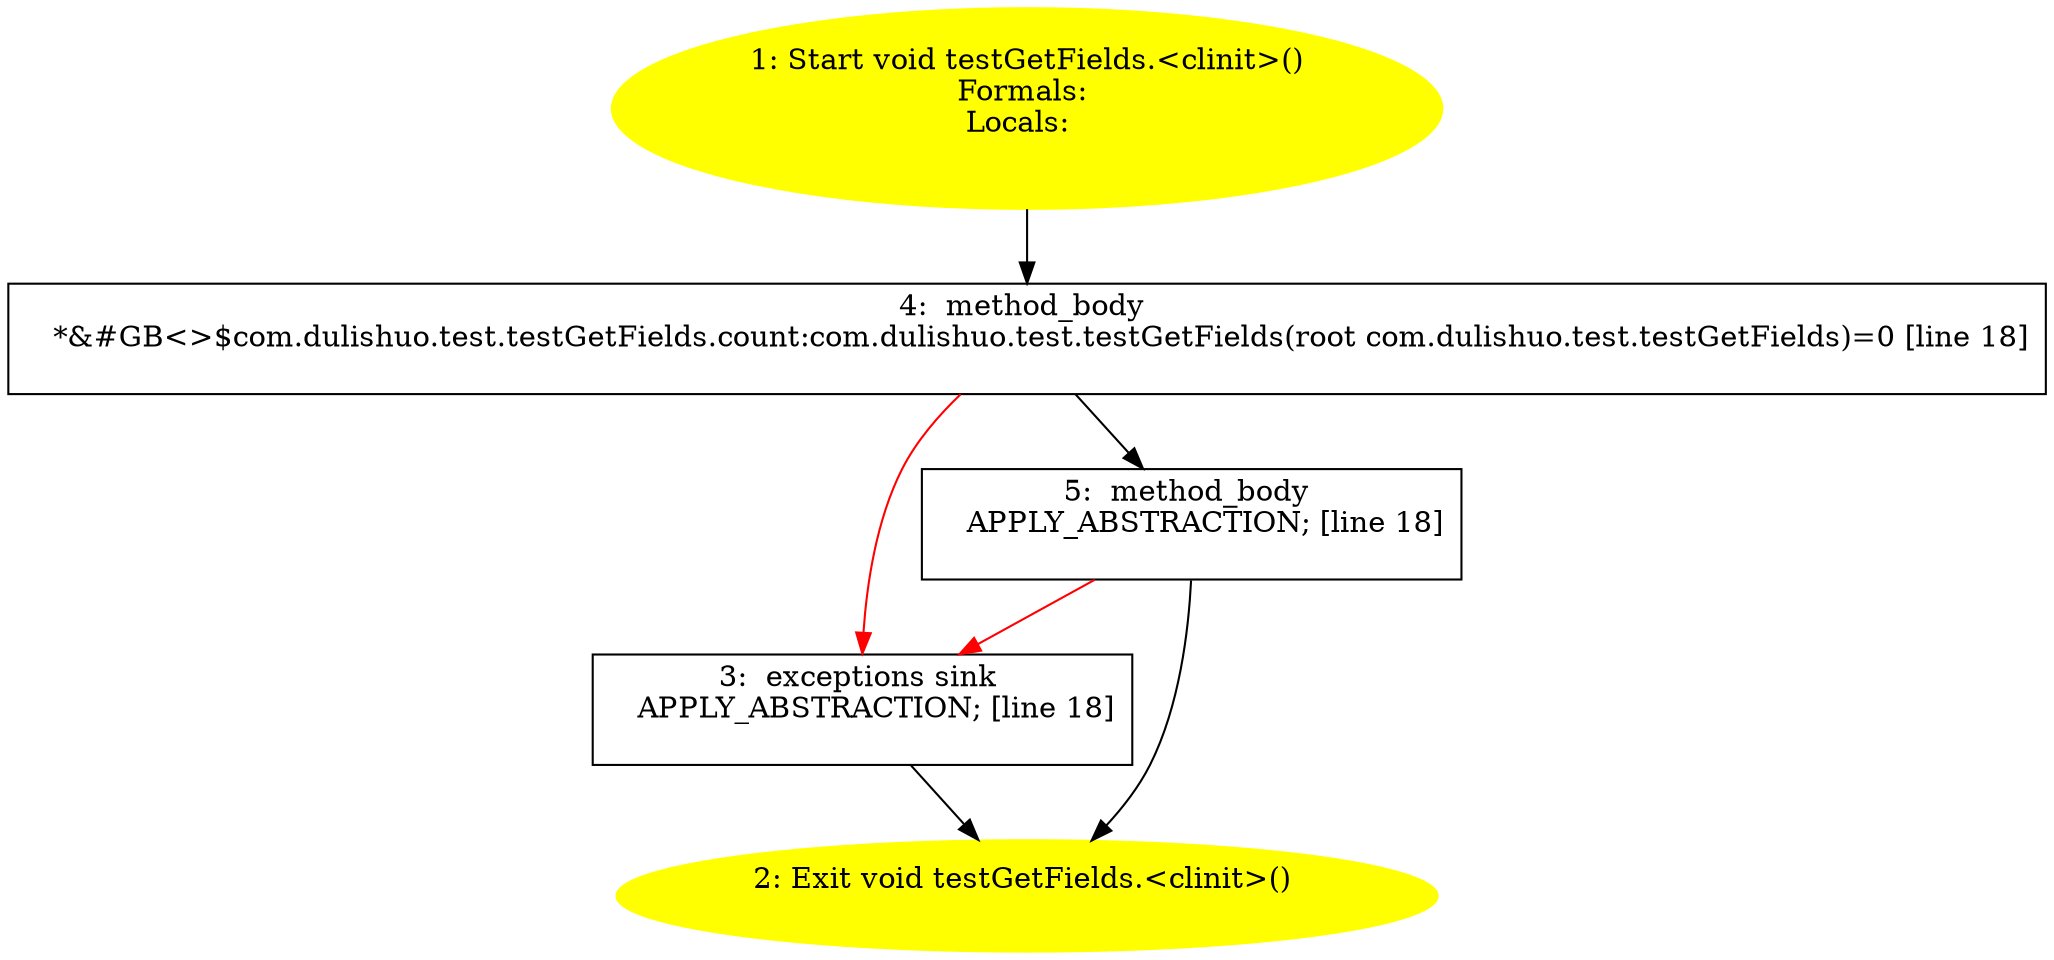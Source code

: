 /* @generated */
digraph cfg {
"com.dulishuo.test.testGetFields.<clinit>():void.f7464adf016795ed0294f59593aaab1f_1" [label="1: Start void testGetFields.<clinit>()\nFormals: \nLocals:  \n  " color=yellow style=filled]
	

	 "com.dulishuo.test.testGetFields.<clinit>():void.f7464adf016795ed0294f59593aaab1f_1" -> "com.dulishuo.test.testGetFields.<clinit>():void.f7464adf016795ed0294f59593aaab1f_4" ;
"com.dulishuo.test.testGetFields.<clinit>():void.f7464adf016795ed0294f59593aaab1f_2" [label="2: Exit void testGetFields.<clinit>() \n  " color=yellow style=filled]
	

"com.dulishuo.test.testGetFields.<clinit>():void.f7464adf016795ed0294f59593aaab1f_3" [label="3:  exceptions sink \n   APPLY_ABSTRACTION; [line 18]\n " shape="box"]
	

	 "com.dulishuo.test.testGetFields.<clinit>():void.f7464adf016795ed0294f59593aaab1f_3" -> "com.dulishuo.test.testGetFields.<clinit>():void.f7464adf016795ed0294f59593aaab1f_2" ;
"com.dulishuo.test.testGetFields.<clinit>():void.f7464adf016795ed0294f59593aaab1f_4" [label="4:  method_body \n   *&#GB<>$com.dulishuo.test.testGetFields.count:com.dulishuo.test.testGetFields(root com.dulishuo.test.testGetFields)=0 [line 18]\n " shape="box"]
	

	 "com.dulishuo.test.testGetFields.<clinit>():void.f7464adf016795ed0294f59593aaab1f_4" -> "com.dulishuo.test.testGetFields.<clinit>():void.f7464adf016795ed0294f59593aaab1f_5" ;
	 "com.dulishuo.test.testGetFields.<clinit>():void.f7464adf016795ed0294f59593aaab1f_4" -> "com.dulishuo.test.testGetFields.<clinit>():void.f7464adf016795ed0294f59593aaab1f_3" [color="red" ];
"com.dulishuo.test.testGetFields.<clinit>():void.f7464adf016795ed0294f59593aaab1f_5" [label="5:  method_body \n   APPLY_ABSTRACTION; [line 18]\n " shape="box"]
	

	 "com.dulishuo.test.testGetFields.<clinit>():void.f7464adf016795ed0294f59593aaab1f_5" -> "com.dulishuo.test.testGetFields.<clinit>():void.f7464adf016795ed0294f59593aaab1f_2" ;
	 "com.dulishuo.test.testGetFields.<clinit>():void.f7464adf016795ed0294f59593aaab1f_5" -> "com.dulishuo.test.testGetFields.<clinit>():void.f7464adf016795ed0294f59593aaab1f_3" [color="red" ];
}
